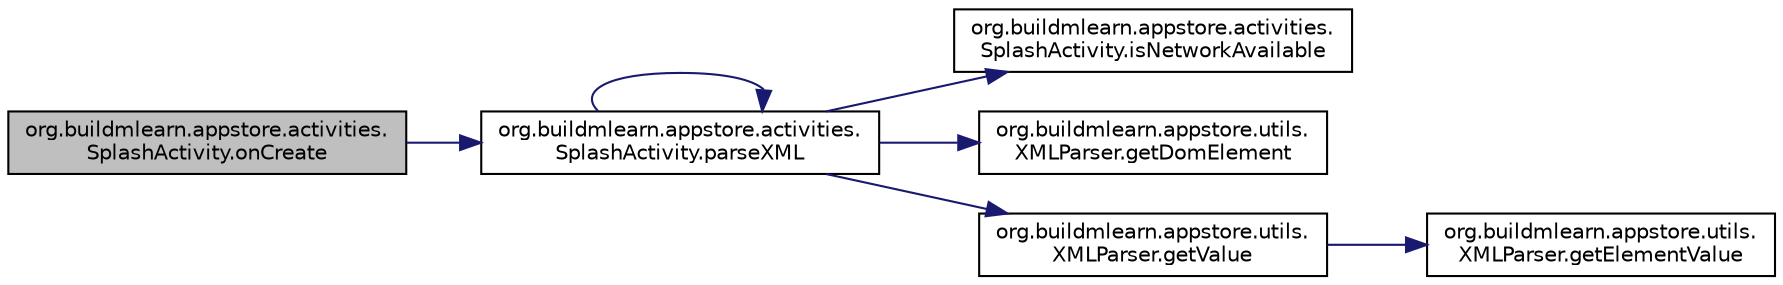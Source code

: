 digraph "org.buildmlearn.appstore.activities.SplashActivity.onCreate"
{
 // INTERACTIVE_SVG=YES
  bgcolor="transparent";
  edge [fontname="Helvetica",fontsize="10",labelfontname="Helvetica",labelfontsize="10"];
  node [fontname="Helvetica",fontsize="10",shape=record];
  rankdir="LR";
  Node1 [label="org.buildmlearn.appstore.activities.\lSplashActivity.onCreate",height=0.2,width=0.4,color="black", fillcolor="grey75", style="filled", fontcolor="black"];
  Node1 -> Node2 [color="midnightblue",fontsize="10",style="solid",fontname="Helvetica"];
  Node2 [label="org.buildmlearn.appstore.activities.\lSplashActivity.parseXML",height=0.2,width=0.4,color="black",URL="$df/d05/classorg_1_1buildmlearn_1_1appstore_1_1activities_1_1_splash_activity.html#a524ae9928ab2c671026d7bfa84701531",tooltip="It parses the xml data to be shown on the store. "];
  Node2 -> Node3 [color="midnightblue",fontsize="10",style="solid",fontname="Helvetica"];
  Node3 [label="org.buildmlearn.appstore.activities.\lSplashActivity.isNetworkAvailable",height=0.2,width=0.4,color="black",URL="$df/d05/classorg_1_1buildmlearn_1_1appstore_1_1activities_1_1_splash_activity.html#a1d5fc2ca5fd1a52786a7ce0d914d1d7e",tooltip="The method check whether the phone is connected to internet or not. "];
  Node2 -> Node2 [color="midnightblue",fontsize="10",style="solid",fontname="Helvetica"];
  Node2 -> Node4 [color="midnightblue",fontsize="10",style="solid",fontname="Helvetica"];
  Node4 [label="org.buildmlearn.appstore.utils.\lXMLParser.getDomElement",height=0.2,width=0.4,color="black",URL="$d6/d02/classorg_1_1buildmlearn_1_1appstore_1_1utils_1_1_x_m_l_parser.html#a15a8449f10403c80625319062f73432e",tooltip="Gets the Document object from the xml string. "];
  Node2 -> Node5 [color="midnightblue",fontsize="10",style="solid",fontname="Helvetica"];
  Node5 [label="org.buildmlearn.appstore.utils.\lXMLParser.getValue",height=0.2,width=0.4,color="black",URL="$d6/d02/classorg_1_1buildmlearn_1_1appstore_1_1utils_1_1_x_m_l_parser.html#a42151792145130629c7bf2a16b2885bc",tooltip="Gets the value of the item from the Document object. "];
  Node5 -> Node6 [color="midnightblue",fontsize="10",style="solid",fontname="Helvetica"];
  Node6 [label="org.buildmlearn.appstore.utils.\lXMLParser.getElementValue",height=0.2,width=0.4,color="black",URL="$d6/d02/classorg_1_1buildmlearn_1_1appstore_1_1utils_1_1_x_m_l_parser.html#a623e2412cff7b8ab44947732d167feef",tooltip="Gets the element value of the node. "];
}
